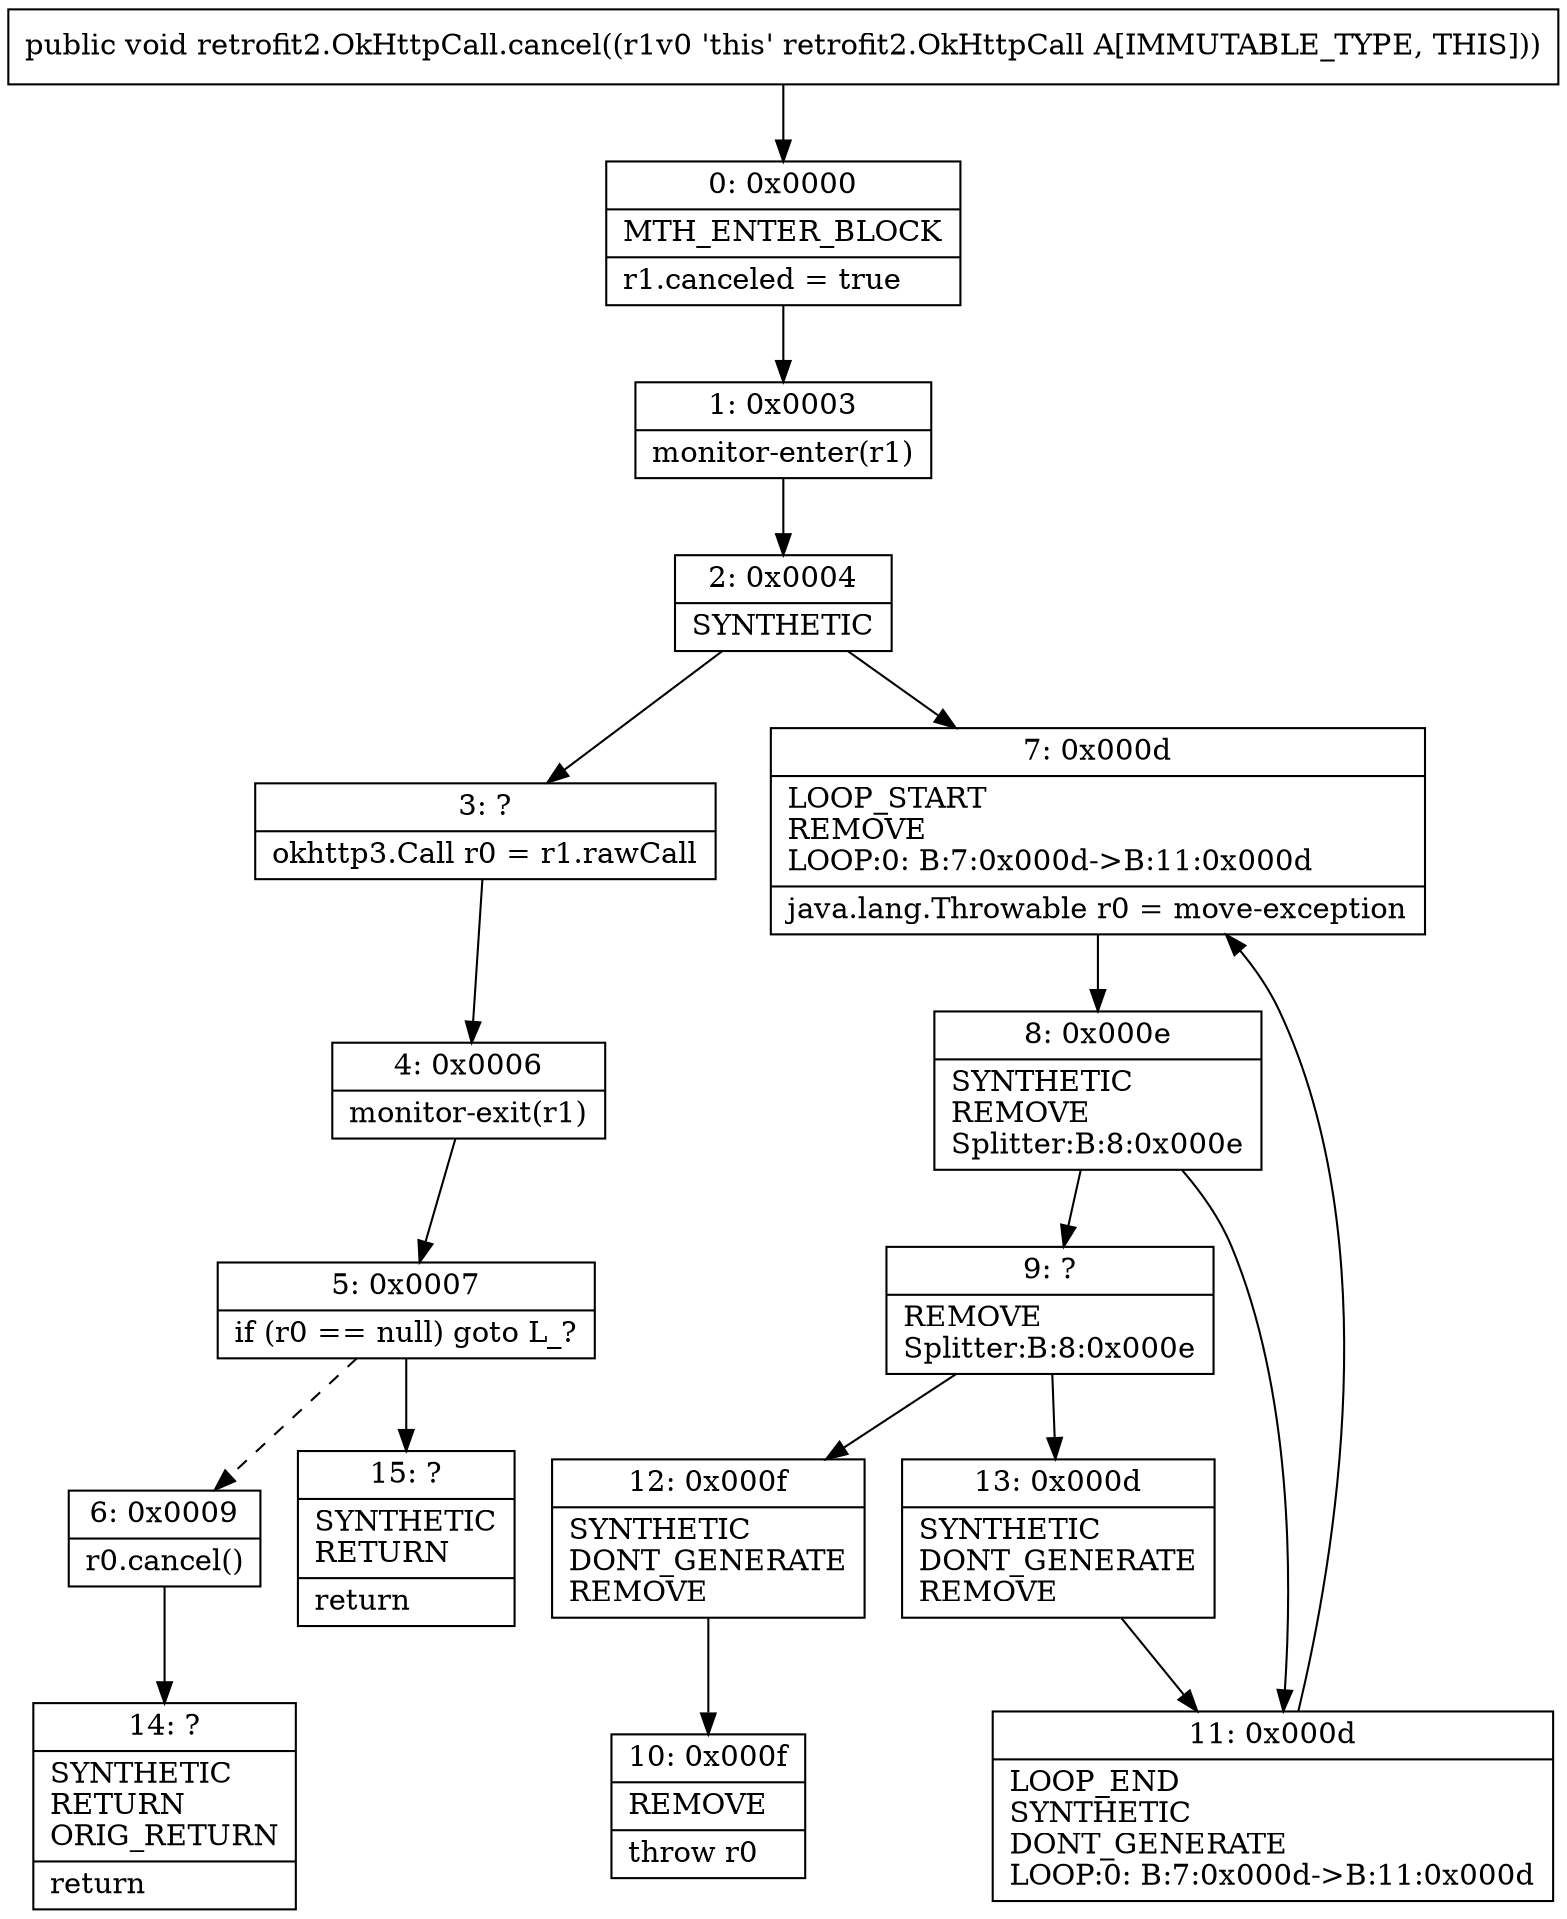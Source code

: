 digraph "CFG forretrofit2.OkHttpCall.cancel()V" {
Node_0 [shape=record,label="{0\:\ 0x0000|MTH_ENTER_BLOCK\l|r1.canceled = true\l}"];
Node_1 [shape=record,label="{1\:\ 0x0003|monitor\-enter(r1)\l}"];
Node_2 [shape=record,label="{2\:\ 0x0004|SYNTHETIC\l}"];
Node_3 [shape=record,label="{3\:\ ?|okhttp3.Call r0 = r1.rawCall\l}"];
Node_4 [shape=record,label="{4\:\ 0x0006|monitor\-exit(r1)\l}"];
Node_5 [shape=record,label="{5\:\ 0x0007|if (r0 == null) goto L_?\l}"];
Node_6 [shape=record,label="{6\:\ 0x0009|r0.cancel()\l}"];
Node_7 [shape=record,label="{7\:\ 0x000d|LOOP_START\lREMOVE\lLOOP:0: B:7:0x000d\-\>B:11:0x000d\l|java.lang.Throwable r0 = move\-exception\l}"];
Node_8 [shape=record,label="{8\:\ 0x000e|SYNTHETIC\lREMOVE\lSplitter:B:8:0x000e\l}"];
Node_9 [shape=record,label="{9\:\ ?|REMOVE\lSplitter:B:8:0x000e\l}"];
Node_10 [shape=record,label="{10\:\ 0x000f|REMOVE\l|throw r0\l}"];
Node_11 [shape=record,label="{11\:\ 0x000d|LOOP_END\lSYNTHETIC\lDONT_GENERATE\lLOOP:0: B:7:0x000d\-\>B:11:0x000d\l}"];
Node_12 [shape=record,label="{12\:\ 0x000f|SYNTHETIC\lDONT_GENERATE\lREMOVE\l}"];
Node_13 [shape=record,label="{13\:\ 0x000d|SYNTHETIC\lDONT_GENERATE\lREMOVE\l}"];
Node_14 [shape=record,label="{14\:\ ?|SYNTHETIC\lRETURN\lORIG_RETURN\l|return\l}"];
Node_15 [shape=record,label="{15\:\ ?|SYNTHETIC\lRETURN\l|return\l}"];
MethodNode[shape=record,label="{public void retrofit2.OkHttpCall.cancel((r1v0 'this' retrofit2.OkHttpCall A[IMMUTABLE_TYPE, THIS])) }"];
MethodNode -> Node_0;
Node_0 -> Node_1;
Node_1 -> Node_2;
Node_2 -> Node_3;
Node_2 -> Node_7;
Node_3 -> Node_4;
Node_4 -> Node_5;
Node_5 -> Node_6[style=dashed];
Node_5 -> Node_15;
Node_6 -> Node_14;
Node_7 -> Node_8;
Node_8 -> Node_9;
Node_8 -> Node_11;
Node_9 -> Node_12;
Node_9 -> Node_13;
Node_11 -> Node_7;
Node_12 -> Node_10;
Node_13 -> Node_11;
}

